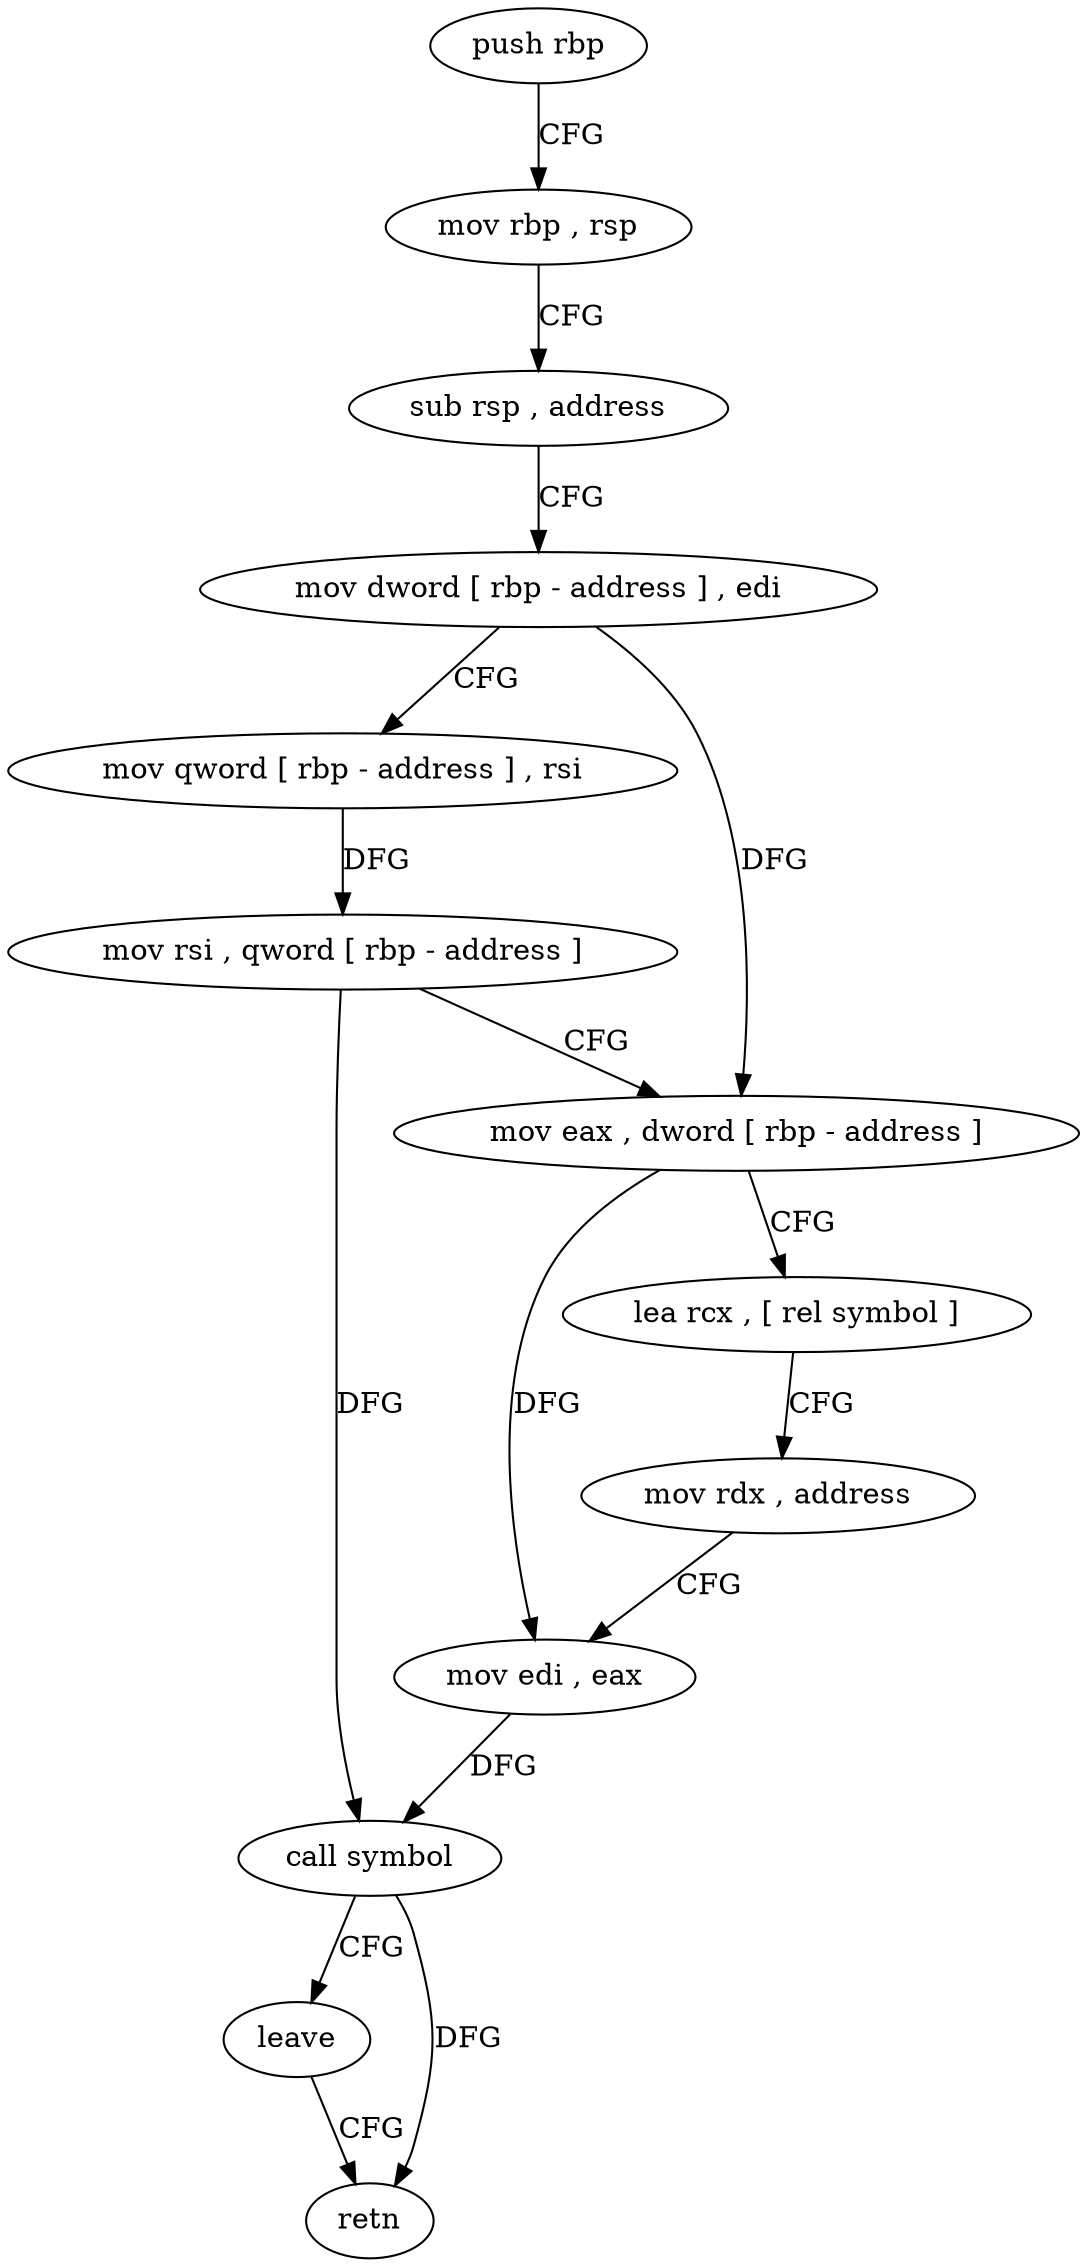 digraph "func" {
"4233926" [label = "push rbp" ]
"4233927" [label = "mov rbp , rsp" ]
"4233930" [label = "sub rsp , address" ]
"4233934" [label = "mov dword [ rbp - address ] , edi" ]
"4233937" [label = "mov qword [ rbp - address ] , rsi" ]
"4233941" [label = "mov rsi , qword [ rbp - address ]" ]
"4233945" [label = "mov eax , dword [ rbp - address ]" ]
"4233948" [label = "lea rcx , [ rel symbol ]" ]
"4233955" [label = "mov rdx , address" ]
"4233962" [label = "mov edi , eax" ]
"4233964" [label = "call symbol" ]
"4233969" [label = "leave" ]
"4233970" [label = "retn" ]
"4233926" -> "4233927" [ label = "CFG" ]
"4233927" -> "4233930" [ label = "CFG" ]
"4233930" -> "4233934" [ label = "CFG" ]
"4233934" -> "4233937" [ label = "CFG" ]
"4233934" -> "4233945" [ label = "DFG" ]
"4233937" -> "4233941" [ label = "DFG" ]
"4233941" -> "4233945" [ label = "CFG" ]
"4233941" -> "4233964" [ label = "DFG" ]
"4233945" -> "4233948" [ label = "CFG" ]
"4233945" -> "4233962" [ label = "DFG" ]
"4233948" -> "4233955" [ label = "CFG" ]
"4233955" -> "4233962" [ label = "CFG" ]
"4233962" -> "4233964" [ label = "DFG" ]
"4233964" -> "4233969" [ label = "CFG" ]
"4233964" -> "4233970" [ label = "DFG" ]
"4233969" -> "4233970" [ label = "CFG" ]
}
